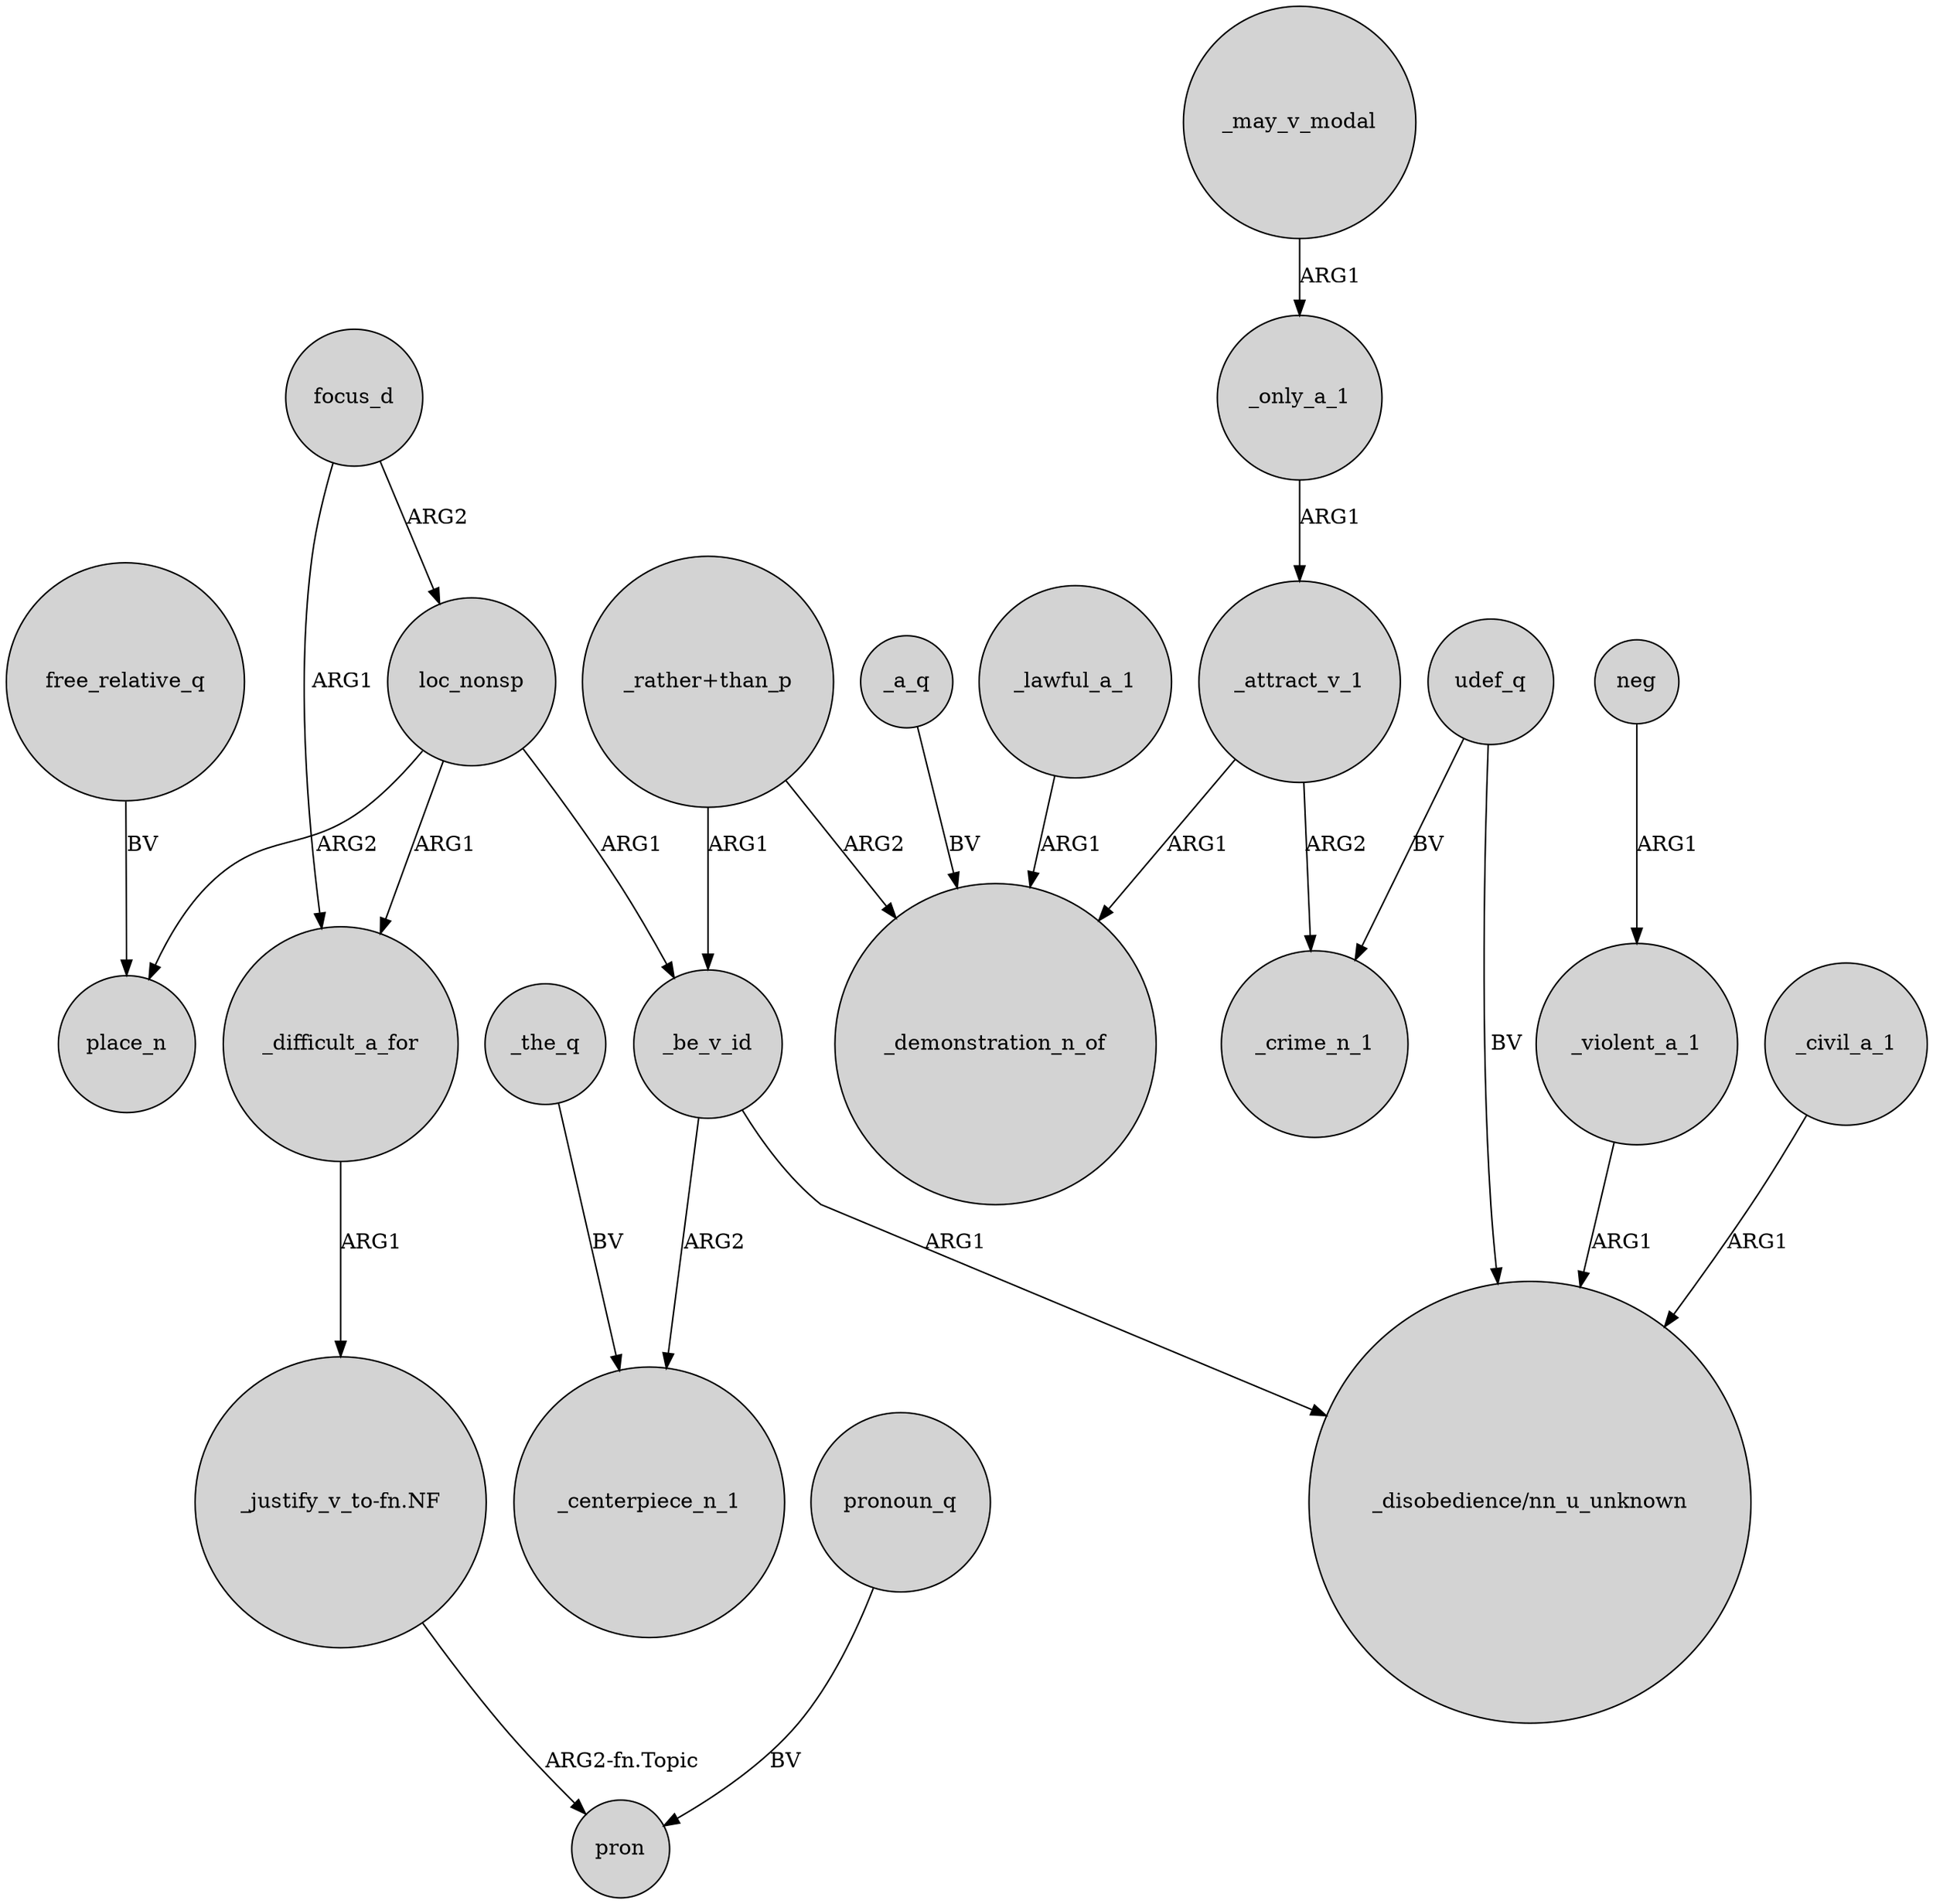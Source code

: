digraph {
	node [shape=circle style=filled]
	_attract_v_1 -> _crime_n_1 [label=ARG2]
	focus_d -> loc_nonsp [label=ARG2]
	"_rather+than_p" -> _be_v_id [label=ARG1]
	_attract_v_1 -> _demonstration_n_of [label=ARG1]
	neg -> _violent_a_1 [label=ARG1]
	_lawful_a_1 -> _demonstration_n_of [label=ARG1]
	_only_a_1 -> _attract_v_1 [label=ARG1]
	"_rather+than_p" -> _demonstration_n_of [label=ARG2]
	udef_q -> "_disobedience/nn_u_unknown" [label=BV]
	_civil_a_1 -> "_disobedience/nn_u_unknown" [label=ARG1]
	loc_nonsp -> _difficult_a_for [label=ARG1]
	_be_v_id -> "_disobedience/nn_u_unknown" [label=ARG1]
	pronoun_q -> pron [label=BV]
	focus_d -> _difficult_a_for [label=ARG1]
	loc_nonsp -> place_n [label=ARG2]
	loc_nonsp -> _be_v_id [label=ARG1]
	_violent_a_1 -> "_disobedience/nn_u_unknown" [label=ARG1]
	_the_q -> _centerpiece_n_1 [label=BV]
	_may_v_modal -> _only_a_1 [label=ARG1]
	_a_q -> _demonstration_n_of [label=BV]
	free_relative_q -> place_n [label=BV]
	udef_q -> _crime_n_1 [label=BV]
	_difficult_a_for -> "_justify_v_to-fn.NF" [label=ARG1]
	_be_v_id -> _centerpiece_n_1 [label=ARG2]
	"_justify_v_to-fn.NF" -> pron [label="ARG2-fn.Topic"]
}
